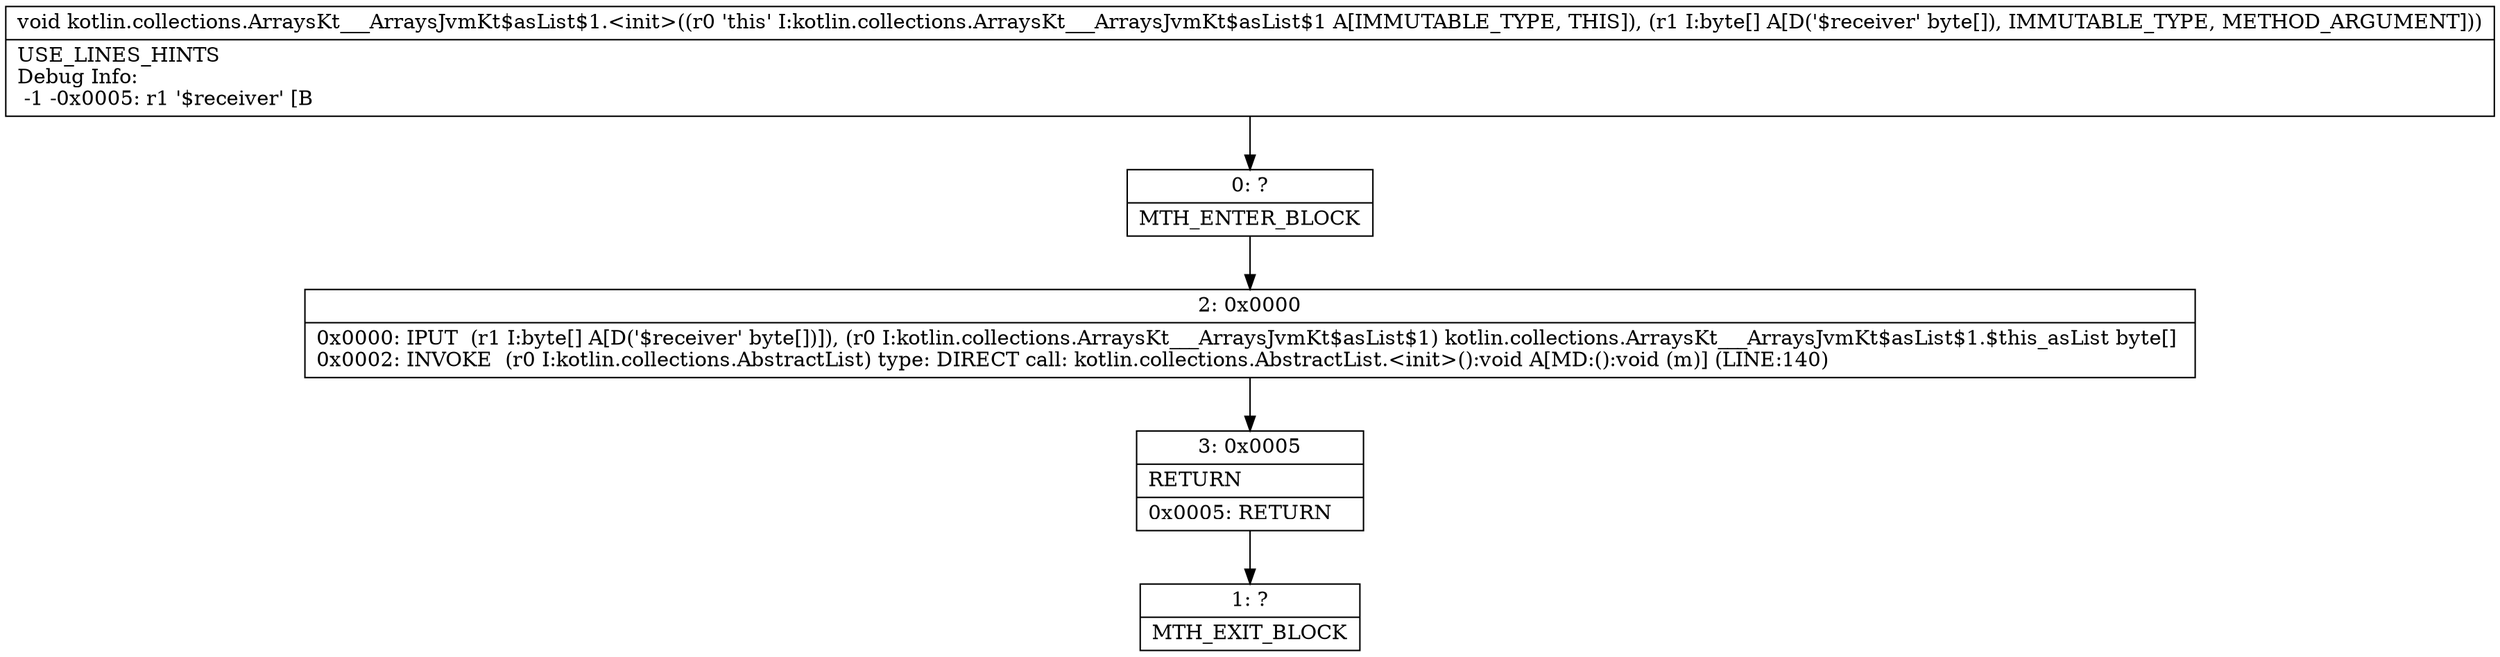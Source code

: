 digraph "CFG forkotlin.collections.ArraysKt___ArraysJvmKt$asList$1.\<init\>([B)V" {
Node_0 [shape=record,label="{0\:\ ?|MTH_ENTER_BLOCK\l}"];
Node_2 [shape=record,label="{2\:\ 0x0000|0x0000: IPUT  (r1 I:byte[] A[D('$receiver' byte[])]), (r0 I:kotlin.collections.ArraysKt___ArraysJvmKt$asList$1) kotlin.collections.ArraysKt___ArraysJvmKt$asList$1.$this_asList byte[] \l0x0002: INVOKE  (r0 I:kotlin.collections.AbstractList) type: DIRECT call: kotlin.collections.AbstractList.\<init\>():void A[MD:():void (m)] (LINE:140)\l}"];
Node_3 [shape=record,label="{3\:\ 0x0005|RETURN\l|0x0005: RETURN   \l}"];
Node_1 [shape=record,label="{1\:\ ?|MTH_EXIT_BLOCK\l}"];
MethodNode[shape=record,label="{void kotlin.collections.ArraysKt___ArraysJvmKt$asList$1.\<init\>((r0 'this' I:kotlin.collections.ArraysKt___ArraysJvmKt$asList$1 A[IMMUTABLE_TYPE, THIS]), (r1 I:byte[] A[D('$receiver' byte[]), IMMUTABLE_TYPE, METHOD_ARGUMENT]))  | USE_LINES_HINTS\lDebug Info:\l  \-1 \-0x0005: r1 '$receiver' [B\l}"];
MethodNode -> Node_0;Node_0 -> Node_2;
Node_2 -> Node_3;
Node_3 -> Node_1;
}

